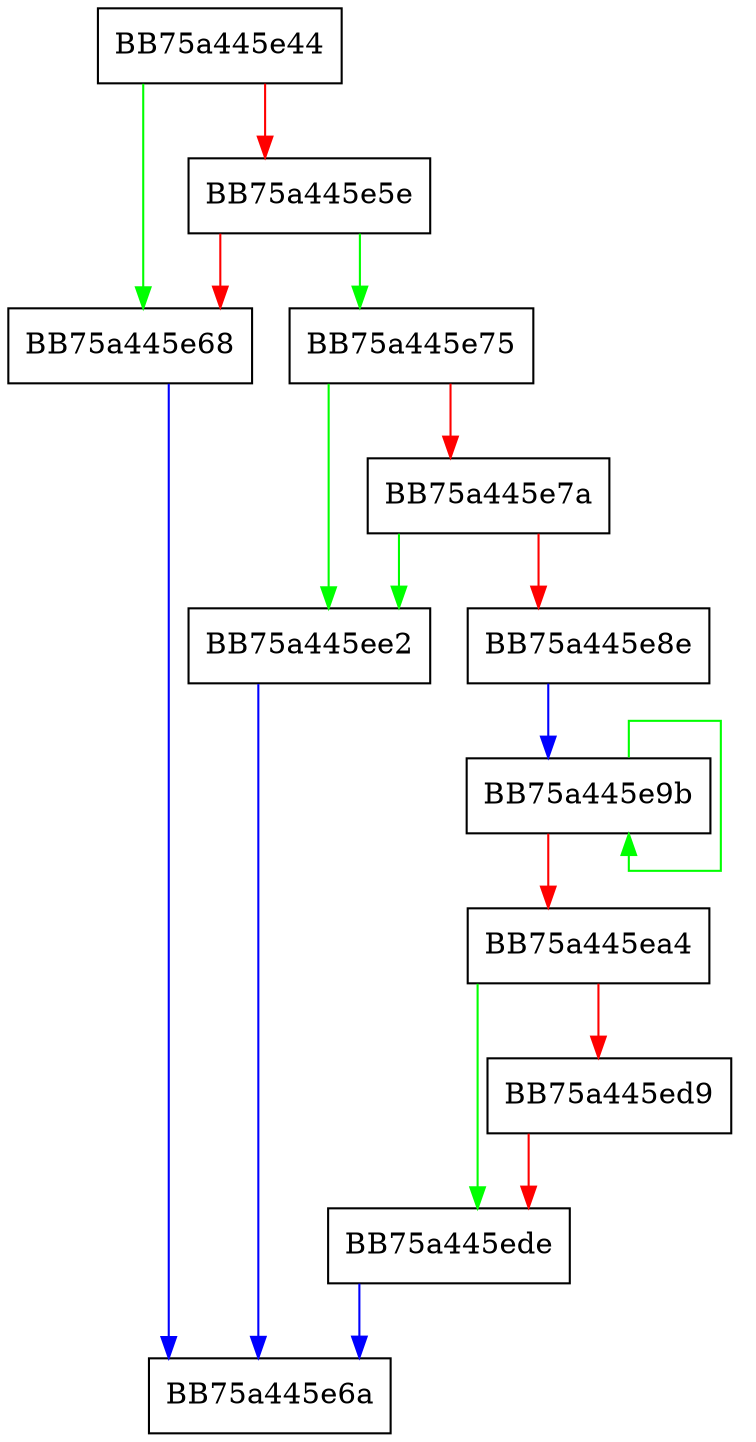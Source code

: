 digraph IsPackedWith {
  node [shape="box"];
  graph [splines=ortho];
  BB75a445e44 -> BB75a445e68 [color="green"];
  BB75a445e44 -> BB75a445e5e [color="red"];
  BB75a445e5e -> BB75a445e75 [color="green"];
  BB75a445e5e -> BB75a445e68 [color="red"];
  BB75a445e68 -> BB75a445e6a [color="blue"];
  BB75a445e75 -> BB75a445ee2 [color="green"];
  BB75a445e75 -> BB75a445e7a [color="red"];
  BB75a445e7a -> BB75a445ee2 [color="green"];
  BB75a445e7a -> BB75a445e8e [color="red"];
  BB75a445e8e -> BB75a445e9b [color="blue"];
  BB75a445e9b -> BB75a445e9b [color="green"];
  BB75a445e9b -> BB75a445ea4 [color="red"];
  BB75a445ea4 -> BB75a445ede [color="green"];
  BB75a445ea4 -> BB75a445ed9 [color="red"];
  BB75a445ed9 -> BB75a445ede [color="red"];
  BB75a445ede -> BB75a445e6a [color="blue"];
  BB75a445ee2 -> BB75a445e6a [color="blue"];
}